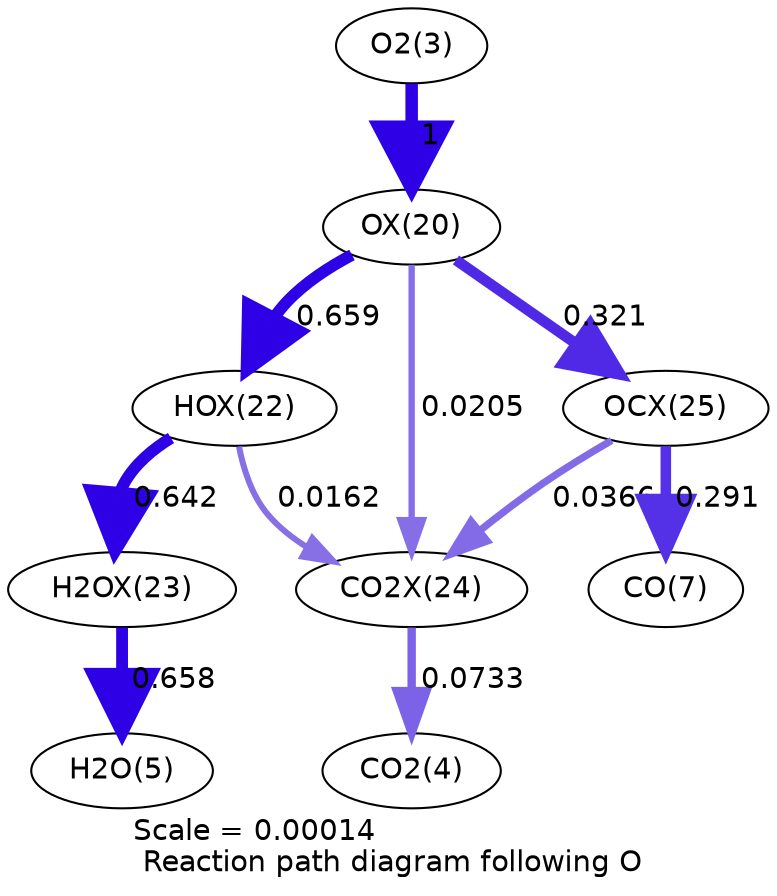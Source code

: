 digraph reaction_paths {
center=1;
s5 -> s23[fontname="Helvetica", penwidth=6, arrowsize=3, color="0.7, 1.5, 0.9"
, label=" 1"];
s23 -> s25[fontname="Helvetica", penwidth=5.68, arrowsize=2.84, color="0.7, 1.16, 0.9"
, label=" 0.659"];
s23 -> s28[fontname="Helvetica", penwidth=5.14, arrowsize=2.57, color="0.7, 0.821, 0.9"
, label=" 0.321"];
s23 -> s27[fontname="Helvetica", penwidth=3.06, arrowsize=1.53, color="0.7, 0.52, 0.9"
, label=" 0.0205"];
s25 -> s26[fontname="Helvetica", penwidth=5.67, arrowsize=2.83, color="0.7, 1.14, 0.9"
, label=" 0.642"];
s25 -> s27[fontname="Helvetica", penwidth=2.89, arrowsize=1.44, color="0.7, 0.516, 0.9"
, label=" 0.0162"];
s26 -> s7[fontname="Helvetica", penwidth=5.68, arrowsize=2.84, color="0.7, 1.16, 0.9"
, label=" 0.658"];
s28 -> s9[fontname="Helvetica", penwidth=5.07, arrowsize=2.53, color="0.7, 0.791, 0.9"
, label=" 0.291"];
s28 -> s27[fontname="Helvetica", penwidth=3.5, arrowsize=1.75, color="0.7, 0.537, 0.9"
, label=" 0.0366"];
s27 -> s6[fontname="Helvetica", penwidth=4.03, arrowsize=2.01, color="0.7, 0.573, 0.9"
, label=" 0.0733"];
s5 [ fontname="Helvetica", label="O2(3)"];
s6 [ fontname="Helvetica", label="CO2(4)"];
s7 [ fontname="Helvetica", label="H2O(5)"];
s9 [ fontname="Helvetica", label="CO(7)"];
s23 [ fontname="Helvetica", label="OX(20)"];
s25 [ fontname="Helvetica", label="HOX(22)"];
s26 [ fontname="Helvetica", label="H2OX(23)"];
s27 [ fontname="Helvetica", label="CO2X(24)"];
s28 [ fontname="Helvetica", label="OCX(25)"];
 label = "Scale = 0.00014\l Reaction path diagram following O";
 fontname = "Helvetica";
}
